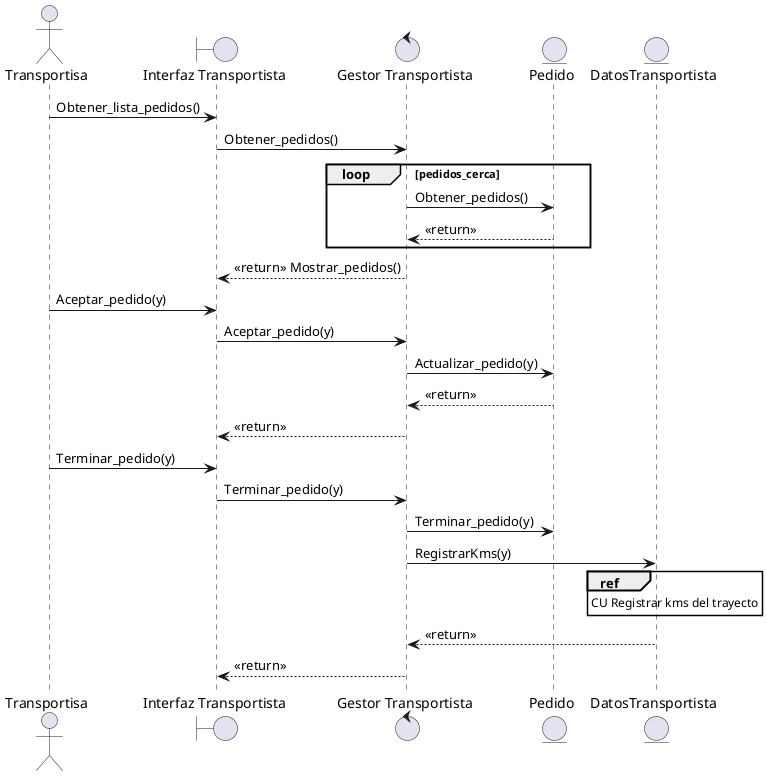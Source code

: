@startuml
actor "Transportisa"
boundary "Interfaz Transportista"
control "Gestor Transportista"
entity Pedido
entity DatosTransportista

"Transportisa" -> "Interfaz Transportista": Obtener_lista_pedidos()
"Interfaz Transportista" -> "Gestor Transportista": Obtener_pedidos()

loop pedidos_cerca
"Gestor Transportista" -> Pedido: Obtener_pedidos()
Pedido --> "Gestor Transportista": <<return>>
end

"Gestor Transportista" --> "Interfaz Transportista": <<return>> Mostrar_pedidos()
"Transportisa" -> "Interfaz Transportista": Aceptar_pedido(y)
"Interfaz Transportista" -> "Gestor Transportista": Aceptar_pedido(y)
"Gestor Transportista" -> Pedido: Actualizar_pedido(y)

Pedido --> "Gestor Transportista": <<return>>
"Gestor Transportista" --> "Interfaz Transportista": <<return>>

"Transportisa" -> "Interfaz Transportista": Terminar_pedido(y)
"Interfaz Transportista" -> "Gestor Transportista": Terminar_pedido(y)
"Gestor Transportista" -> Pedido: Terminar_pedido(y)
"Gestor Transportista" -> DatosTransportista: RegistrarKms(y)
ref over DatosTransportista: CU Registrar kms del trayecto
DatosTransportista --> "Gestor Transportista": <<return>>
"Gestor Transportista" --> "Interfaz Transportista": <<return>>
@enduml